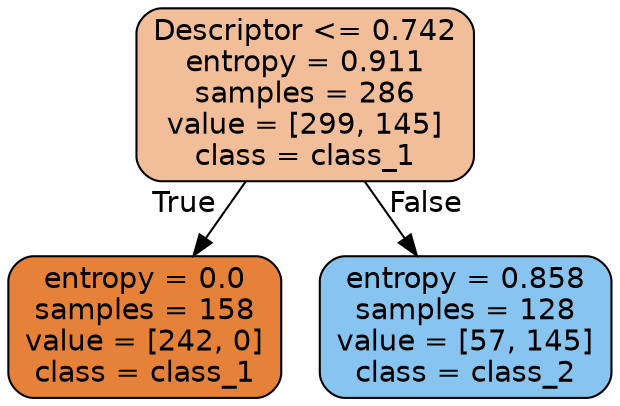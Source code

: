 digraph Tree {
node [shape=box, style="filled, rounded", color="black", fontname="helvetica"] ;
edge [fontname="helvetica"] ;
0 [label="Descriptor <= 0.742\nentropy = 0.911\nsamples = 286\nvalue = [299, 145]\nclass = class_1", fillcolor="#f2be99"] ;
1 [label="entropy = 0.0\nsamples = 158\nvalue = [242, 0]\nclass = class_1", fillcolor="#e58139"] ;
0 -> 1 [labeldistance=2.5, labelangle=45, headlabel="True"] ;
2 [label="entropy = 0.858\nsamples = 128\nvalue = [57, 145]\nclass = class_2", fillcolor="#87c4ef"] ;
0 -> 2 [labeldistance=2.5, labelangle=-45, headlabel="False"] ;
}